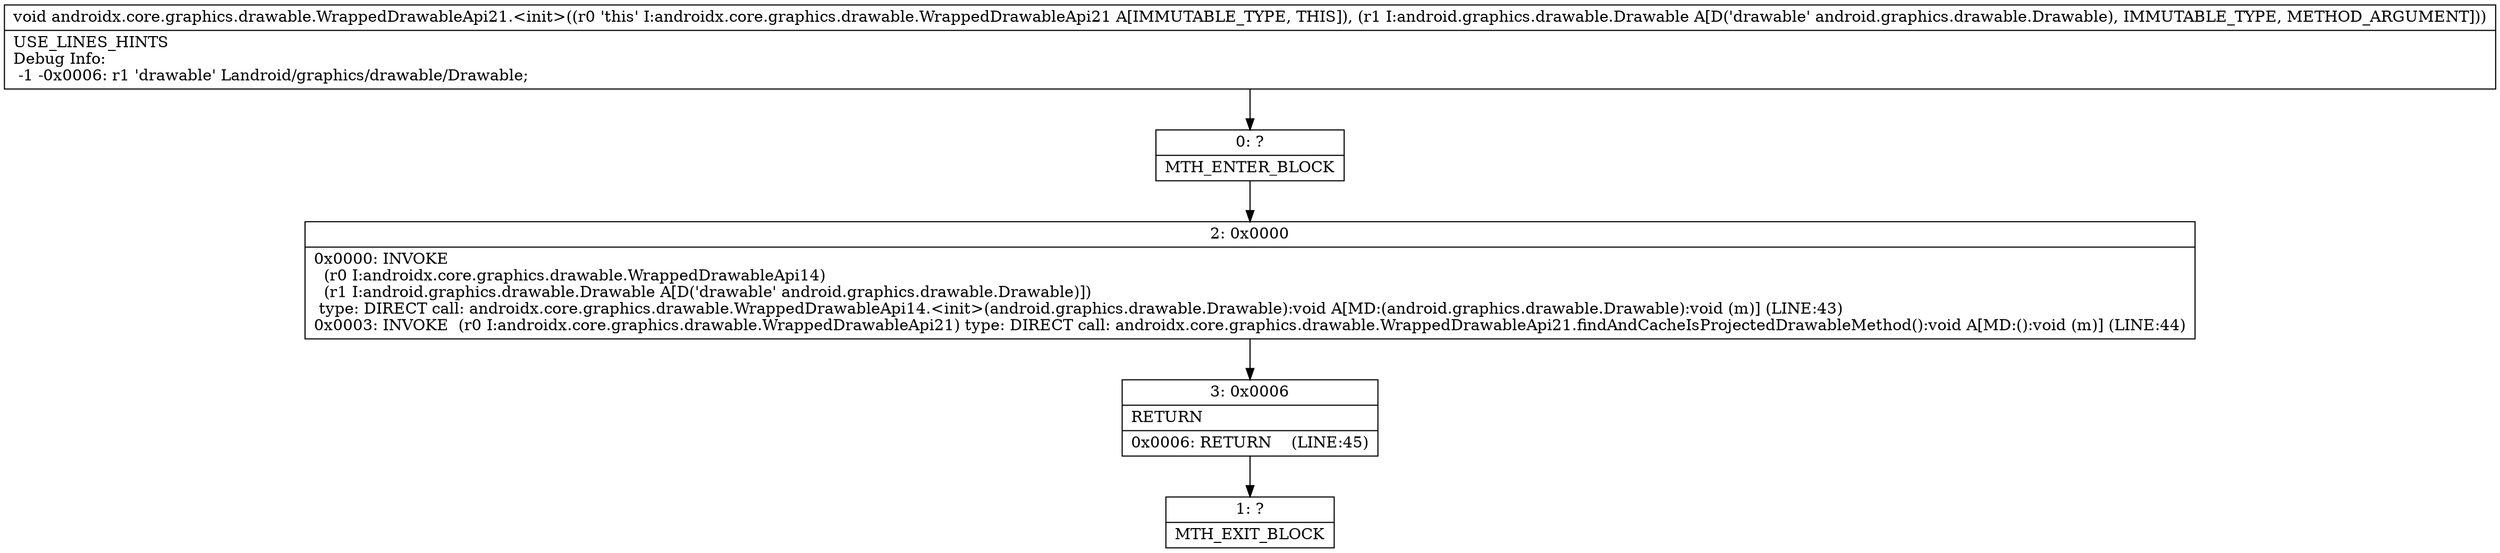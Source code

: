 digraph "CFG forandroidx.core.graphics.drawable.WrappedDrawableApi21.\<init\>(Landroid\/graphics\/drawable\/Drawable;)V" {
Node_0 [shape=record,label="{0\:\ ?|MTH_ENTER_BLOCK\l}"];
Node_2 [shape=record,label="{2\:\ 0x0000|0x0000: INVOKE  \l  (r0 I:androidx.core.graphics.drawable.WrappedDrawableApi14)\l  (r1 I:android.graphics.drawable.Drawable A[D('drawable' android.graphics.drawable.Drawable)])\l type: DIRECT call: androidx.core.graphics.drawable.WrappedDrawableApi14.\<init\>(android.graphics.drawable.Drawable):void A[MD:(android.graphics.drawable.Drawable):void (m)] (LINE:43)\l0x0003: INVOKE  (r0 I:androidx.core.graphics.drawable.WrappedDrawableApi21) type: DIRECT call: androidx.core.graphics.drawable.WrappedDrawableApi21.findAndCacheIsProjectedDrawableMethod():void A[MD:():void (m)] (LINE:44)\l}"];
Node_3 [shape=record,label="{3\:\ 0x0006|RETURN\l|0x0006: RETURN    (LINE:45)\l}"];
Node_1 [shape=record,label="{1\:\ ?|MTH_EXIT_BLOCK\l}"];
MethodNode[shape=record,label="{void androidx.core.graphics.drawable.WrappedDrawableApi21.\<init\>((r0 'this' I:androidx.core.graphics.drawable.WrappedDrawableApi21 A[IMMUTABLE_TYPE, THIS]), (r1 I:android.graphics.drawable.Drawable A[D('drawable' android.graphics.drawable.Drawable), IMMUTABLE_TYPE, METHOD_ARGUMENT]))  | USE_LINES_HINTS\lDebug Info:\l  \-1 \-0x0006: r1 'drawable' Landroid\/graphics\/drawable\/Drawable;\l}"];
MethodNode -> Node_0;Node_0 -> Node_2;
Node_2 -> Node_3;
Node_3 -> Node_1;
}

